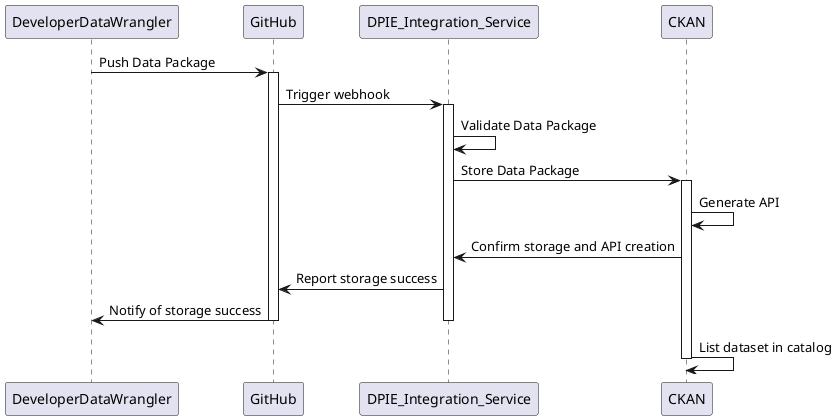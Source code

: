 @startuml

participant DeveloperDataWrangler as Developer
participant GitHub
participant DPIE_Integration_Service as DIS
participant CKAN

Developer -> GitHub: Push Data Package
activate GitHub
GitHub -> DIS: Trigger webhook
activate DIS
DIS -> DIS: Validate Data Package
DIS -> CKAN: Store Data Package
activate CKAN
CKAN -> CKAN: Generate API
CKAN -> DIS: Confirm storage and API creation
DIS -> GitHub: Report storage success
GitHub -> Developer: Notify of storage success
deactivate GitHub
deactivate DIS
CKAN -> CKAN: List dataset in catalog
deactivate CKAN

@enduml